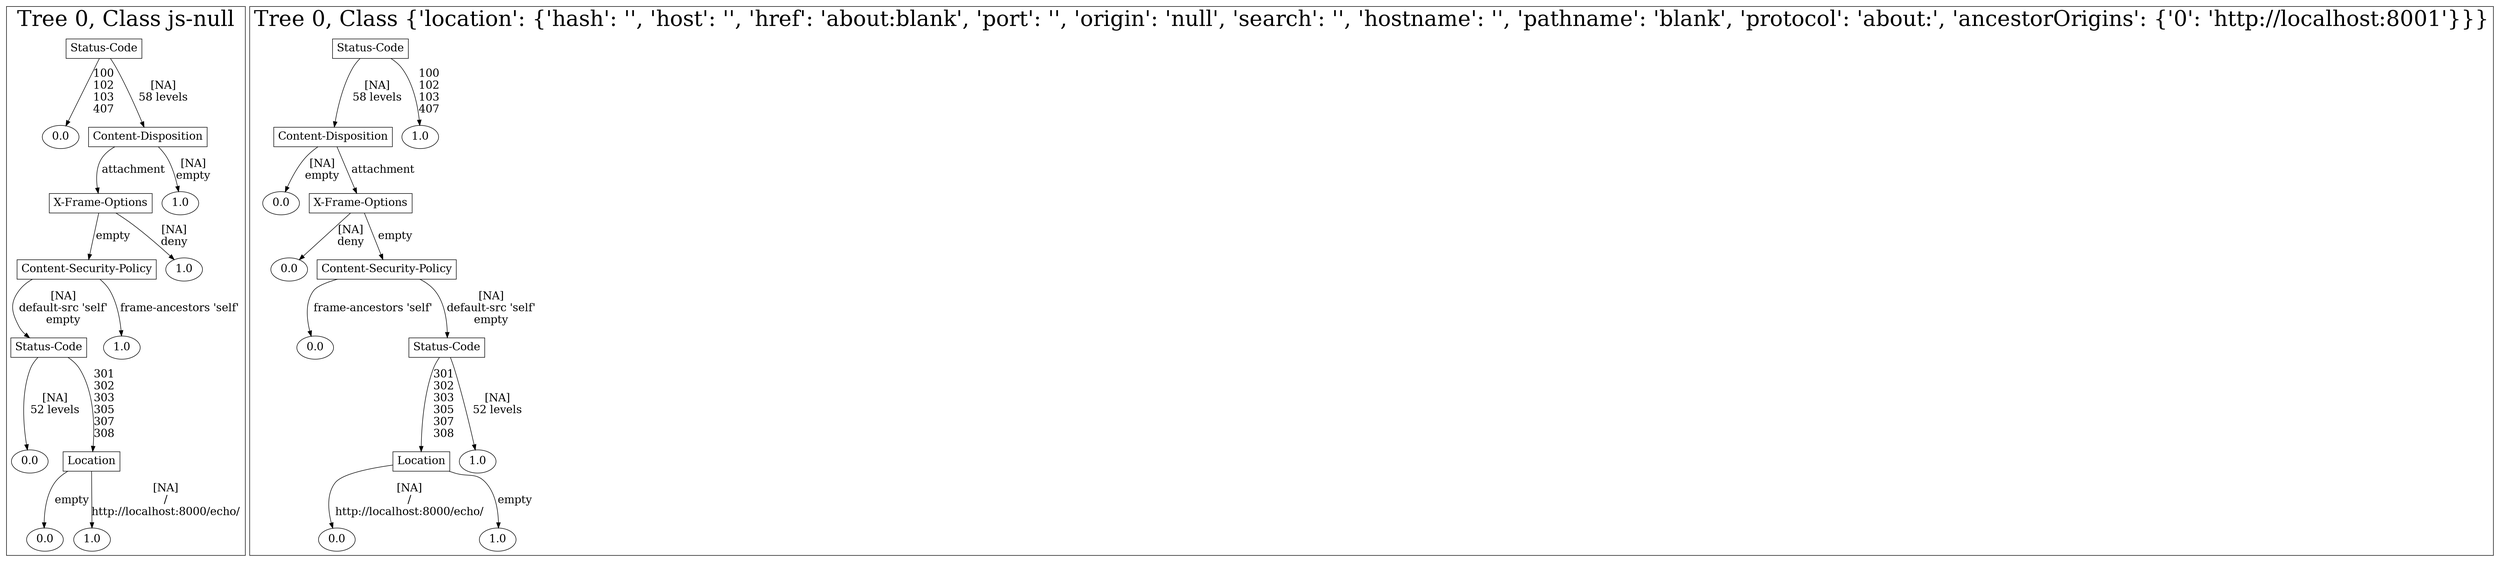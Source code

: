 /*
Generated by:
    http://https://github.com/h2oai/h2o-3/tree/master/h2o-genmodel/src/main/java/hex/genmodel/tools/PrintMojo.java
*/

/*
On a mac:

$ brew install graphviz
$ dot -Tpng file.gv -o file.png
$ open file.png
*/

digraph G {

subgraph cluster_0 {
/* Nodes */

/* Level 0 */
{
"SG_0_Node_0" [shape=box, fontsize=20, label="Status-Code"]
}

/* Level 1 */
{
"SG_0_Node_6" [fontsize=20, label="0.0"]
"SG_0_Node_1" [shape=box, fontsize=20, label="Content-Disposition"]
}

/* Level 2 */
{
"SG_0_Node_2" [shape=box, fontsize=20, label="X-Frame-Options"]
"SG_0_Node_7" [fontsize=20, label="1.0"]
}

/* Level 3 */
{
"SG_0_Node_3" [shape=box, fontsize=20, label="Content-Security-Policy"]
"SG_0_Node_8" [fontsize=20, label="1.0"]
}

/* Level 4 */
{
"SG_0_Node_4" [shape=box, fontsize=20, label="Status-Code"]
"SG_0_Node_9" [fontsize=20, label="1.0"]
}

/* Level 5 */
{
"SG_0_Node_10" [fontsize=20, label="0.0"]
"SG_0_Node_5" [shape=box, fontsize=20, label="Location"]
}

/* Level 6 */
{
"SG_0_Node_11" [fontsize=20, label="0.0"]
"SG_0_Node_12" [fontsize=20, label="1.0"]
}

/* Edges */
"SG_0_Node_0" -> "SG_0_Node_6" [fontsize=20, label="100
102
103
407
"]
"SG_0_Node_0" -> "SG_0_Node_1" [fontsize=20, label="[NA]
58 levels
"]
"SG_0_Node_1" -> "SG_0_Node_2" [fontsize=20, label="attachment
"]
"SG_0_Node_1" -> "SG_0_Node_7" [fontsize=20, label="[NA]
empty
"]
"SG_0_Node_2" -> "SG_0_Node_3" [fontsize=20, label="empty
"]
"SG_0_Node_2" -> "SG_0_Node_8" [fontsize=20, label="[NA]
deny
"]
"SG_0_Node_3" -> "SG_0_Node_4" [fontsize=20, label="[NA]
default-src 'self'
empty
"]
"SG_0_Node_3" -> "SG_0_Node_9" [fontsize=20, label="frame-ancestors 'self'
"]
"SG_0_Node_4" -> "SG_0_Node_10" [fontsize=20, label="[NA]
52 levels
"]
"SG_0_Node_4" -> "SG_0_Node_5" [fontsize=20, label="301
302
303
305
307
308
"]
"SG_0_Node_5" -> "SG_0_Node_11" [fontsize=20, label="empty
"]
"SG_0_Node_5" -> "SG_0_Node_12" [fontsize=20, label="[NA]
/
http://localhost:8000/echo/
"]

fontsize=40
label="Tree 0, Class js-null"
}

subgraph cluster_1 {
/* Nodes */

/* Level 0 */
{
"SG_1_Node_0" [shape=box, fontsize=20, label="Status-Code"]
}

/* Level 1 */
{
"SG_1_Node_1" [shape=box, fontsize=20, label="Content-Disposition"]
"SG_1_Node_6" [fontsize=20, label="1.0"]
}

/* Level 2 */
{
"SG_1_Node_7" [fontsize=20, label="0.0"]
"SG_1_Node_2" [shape=box, fontsize=20, label="X-Frame-Options"]
}

/* Level 3 */
{
"SG_1_Node_8" [fontsize=20, label="0.0"]
"SG_1_Node_3" [shape=box, fontsize=20, label="Content-Security-Policy"]
}

/* Level 4 */
{
"SG_1_Node_9" [fontsize=20, label="0.0"]
"SG_1_Node_4" [shape=box, fontsize=20, label="Status-Code"]
}

/* Level 5 */
{
"SG_1_Node_5" [shape=box, fontsize=20, label="Location"]
"SG_1_Node_10" [fontsize=20, label="1.0"]
}

/* Level 6 */
{
"SG_1_Node_11" [fontsize=20, label="0.0"]
"SG_1_Node_12" [fontsize=20, label="1.0"]
}

/* Edges */
"SG_1_Node_0" -> "SG_1_Node_1" [fontsize=20, label="[NA]
58 levels
"]
"SG_1_Node_0" -> "SG_1_Node_6" [fontsize=20, label="100
102
103
407
"]
"SG_1_Node_1" -> "SG_1_Node_7" [fontsize=20, label="[NA]
empty
"]
"SG_1_Node_1" -> "SG_1_Node_2" [fontsize=20, label="attachment
"]
"SG_1_Node_2" -> "SG_1_Node_8" [fontsize=20, label="[NA]
deny
"]
"SG_1_Node_2" -> "SG_1_Node_3" [fontsize=20, label="empty
"]
"SG_1_Node_3" -> "SG_1_Node_9" [fontsize=20, label="frame-ancestors 'self'
"]
"SG_1_Node_3" -> "SG_1_Node_4" [fontsize=20, label="[NA]
default-src 'self'
empty
"]
"SG_1_Node_4" -> "SG_1_Node_5" [fontsize=20, label="301
302
303
305
307
308
"]
"SG_1_Node_4" -> "SG_1_Node_10" [fontsize=20, label="[NA]
52 levels
"]
"SG_1_Node_5" -> "SG_1_Node_11" [fontsize=20, label="[NA]
/
http://localhost:8000/echo/
"]
"SG_1_Node_5" -> "SG_1_Node_12" [fontsize=20, label="empty
"]

fontsize=40
label="Tree 0, Class {'location': {'hash': '', 'host': '', 'href': 'about:blank', 'port': '', 'origin': 'null', 'search': '', 'hostname': '', 'pathname': 'blank', 'protocol': 'about:', 'ancestorOrigins': {'0': 'http://localhost:8001'}}}"
}

}


